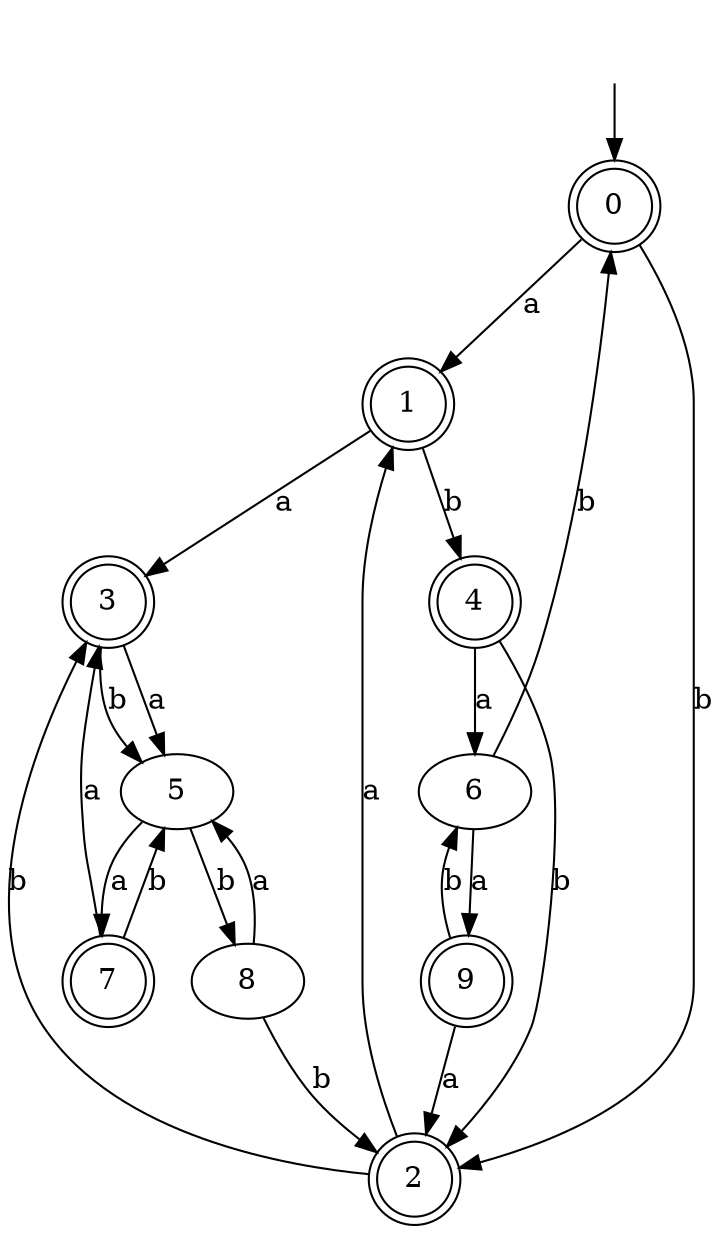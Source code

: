 digraph RandomDFA {
  __start0 [label="", shape=none];
  __start0 -> 0 [label=""];
  0 [shape=circle] [shape=doublecircle]
  0 -> 1 [label="a"]
  0 -> 2 [label="b"]
  1 [shape=doublecircle]
  1 -> 3 [label="a"]
  1 -> 4 [label="b"]
  2 [shape=doublecircle]
  2 -> 1 [label="a"]
  2 -> 3 [label="b"]
  3 [shape=doublecircle]
  3 -> 5 [label="a"]
  3 -> 5 [label="b"]
  4 [shape=doublecircle]
  4 -> 6 [label="a"]
  4 -> 2 [label="b"]
  5
  5 -> 7 [label="a"]
  5 -> 8 [label="b"]
  6
  6 -> 9 [label="a"]
  6 -> 0 [label="b"]
  7 [shape=doublecircle]
  7 -> 3 [label="a"]
  7 -> 5 [label="b"]
  8
  8 -> 5 [label="a"]
  8 -> 2 [label="b"]
  9 [shape=doublecircle]
  9 -> 2 [label="a"]
  9 -> 6 [label="b"]
}
